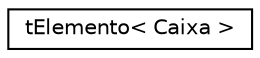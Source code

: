 digraph "Representação gráfica da hiearquia da classe"
{
  edge [fontname="Helvetica",fontsize="10",labelfontname="Helvetica",labelfontsize="10"];
  node [fontname="Helvetica",fontsize="10",shape=record];
  rankdir="LR";
  Node1 [label="tElemento\< Caixa \>",height=0.2,width=0.4,color="black", fillcolor="white", style="filled",URL="$a00006.html"];
}
